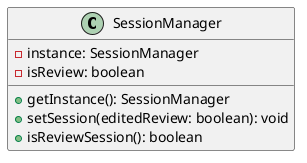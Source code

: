@startuml
class SessionManager {
  - instance: SessionManager
  - isReview: boolean
  + getInstance(): SessionManager
  + setSession(editedReview: boolean): void
  + isReviewSession(): boolean
}
@enduml
